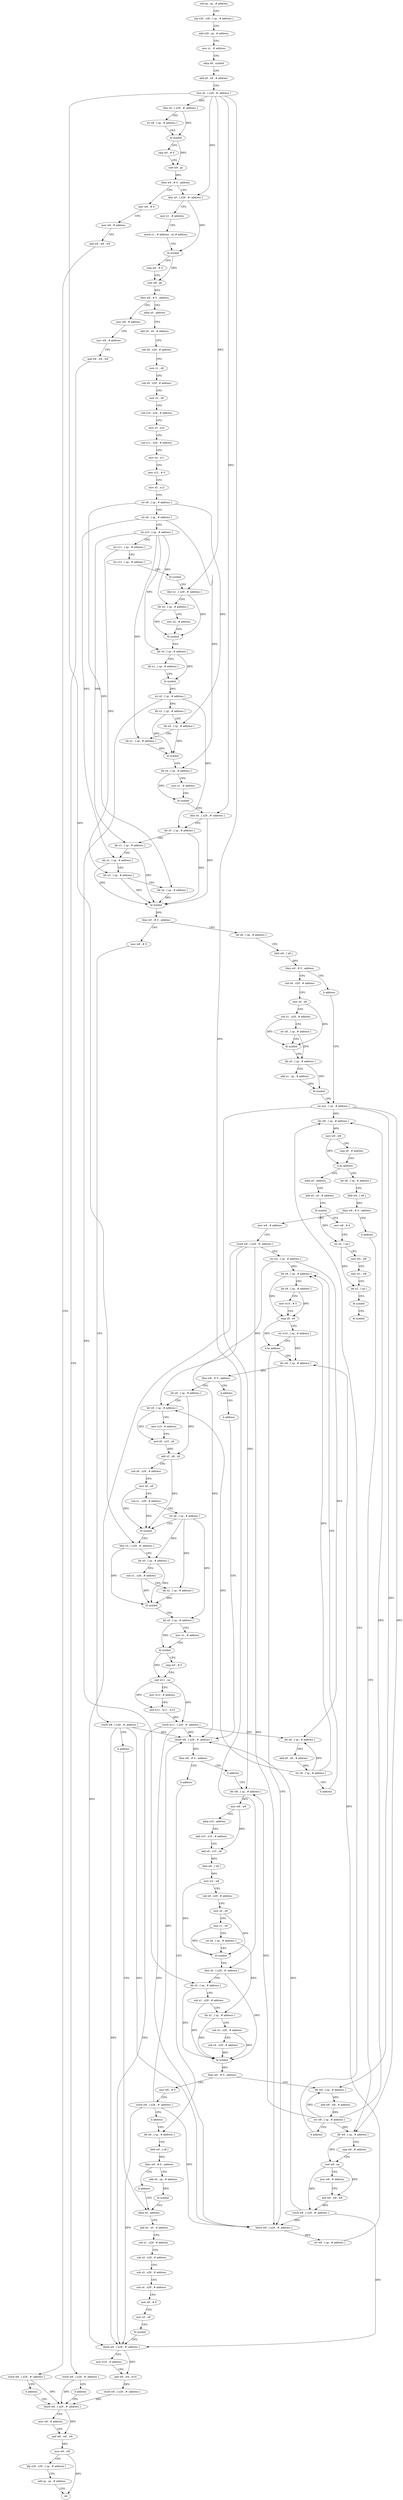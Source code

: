 digraph "func" {
"4223552" [label = "sub sp , sp , # address" ]
"4223556" [label = "stp x29 , x30 , [ sp , # address ]" ]
"4223560" [label = "add x29 , sp , # address" ]
"4223564" [label = "mov x1 , # address" ]
"4223568" [label = "adrp x8 , symbol" ]
"4223572" [label = "add x8 , x8 , # address" ]
"4223576" [label = "stur x0 , [ x29 , #- address ]" ]
"4223580" [label = "ldur x0 , [ x29 , #- address ]" ]
"4223584" [label = "str x8 , [ sp , # address ]" ]
"4223588" [label = "bl symbol" ]
"4223592" [label = "cmp w0 , # 0" ]
"4223596" [label = "cset w9 , gt" ]
"4223600" [label = "tbnz w9 , # 0 , address" ]
"4223624" [label = "ldur x0 , [ x29 , #- address ]" ]
"4223604" [label = "mov w8 , # 0" ]
"4223628" [label = "mov x1 , # address" ]
"4223632" [label = "movk x1 , # address , lsl # address" ]
"4223636" [label = "bl symbol" ]
"4223640" [label = "cmp w0 , # 0" ]
"4223644" [label = "cset w8 , ge" ]
"4223648" [label = "tbnz w8 , # 0 , address" ]
"4223672" [label = "adrp x0 , address" ]
"4223652" [label = "mov w8 , # address" ]
"4223608" [label = "mov w9 , # address" ]
"4223612" [label = "and w8 , w8 , w9" ]
"4223616" [label = "sturb w8 , [ x29 , #- address ]" ]
"4223620" [label = "b address" ]
"4224364" [label = "ldurb w8 , [ x29 , #- address ]" ]
"4223676" [label = "add x0 , x0 , # address" ]
"4223680" [label = "sub x8 , x29 , # address" ]
"4223684" [label = "mov x1 , x8" ]
"4223688" [label = "sub x9 , x29 , # address" ]
"4223692" [label = "mov x2 , x9" ]
"4223696" [label = "sub x10 , x29 , # address" ]
"4223700" [label = "mov x3 , x10" ]
"4223704" [label = "sub x11 , x29 , # address" ]
"4223708" [label = "mov x4 , x11" ]
"4223712" [label = "mov x12 , # 0" ]
"4223716" [label = "mov x5 , x12" ]
"4223720" [label = "str x8 , [ sp , # address ]" ]
"4223724" [label = "str x9 , [ sp , # address ]" ]
"4223728" [label = "str x10 , [ sp , # address ]" ]
"4223732" [label = "str x11 , [ sp , # address ]" ]
"4223736" [label = "str x12 , [ sp , # address ]" ]
"4223740" [label = "bl symbol" ]
"4223744" [label = "ldur x1 , [ x29 , #- address ]" ]
"4223748" [label = "ldr x0 , [ sp , # address ]" ]
"4223752" [label = "mov x2 , # address" ]
"4223756" [label = "bl symbol" ]
"4223760" [label = "ldr x0 , [ sp , # address ]" ]
"4223764" [label = "ldr x1 , [ sp , # address ]" ]
"4223768" [label = "bl symbol" ]
"4223772" [label = "str x0 , [ sp , # address ]" ]
"4223776" [label = "ldr x2 , [ sp , # address ]" ]
"4223780" [label = "ldr x0 , [ sp , # address ]" ]
"4223784" [label = "ldr x1 , [ sp , # address ]" ]
"4223788" [label = "bl symbol" ]
"4223792" [label = "ldr x0 , [ sp , # address ]" ]
"4223796" [label = "mov x1 , # address" ]
"4223800" [label = "bl symbol" ]
"4223804" [label = "ldur x0 , [ x29 , #- address ]" ]
"4223808" [label = "ldr x5 , [ sp , # address ]" ]
"4223812" [label = "ldr x1 , [ sp , # address ]" ]
"4223816" [label = "ldr x2 , [ sp , # address ]" ]
"4223820" [label = "ldr x3 , [ sp , # address ]" ]
"4223824" [label = "ldr x4 , [ sp , # address ]" ]
"4223828" [label = "bl symbol" ]
"4223832" [label = "tbnz w0 , # 0 , address" ]
"4223848" [label = "ldr x8 , [ sp , # address ]" ]
"4223836" [label = "mov w8 , # 0" ]
"4223656" [label = "mov w9 , # address" ]
"4223660" [label = "and w8 , w8 , w9" ]
"4223664" [label = "sturb w8 , [ x29 , #- address ]" ]
"4223668" [label = "b address" ]
"4224368" [label = "mov w9 , # address" ]
"4224372" [label = "and w8 , w8 , w9" ]
"4224376" [label = "mov w0 , w8" ]
"4224380" [label = "ldp x29 , x30 , [ sp , # address ]" ]
"4224384" [label = "add sp , sp , # address" ]
"4224388" [label = "ret" ]
"4223852" [label = "ldrb w9 , [ x8 ]" ]
"4223856" [label = "tbnz w9 , # 0 , address" ]
"4223864" [label = "sub x8 , x29 , # address" ]
"4223860" [label = "b address" ]
"4223840" [label = "sturb w8 , [ x29 , #- address ]" ]
"4223844" [label = "b address" ]
"4224312" [label = "adrp x0 , address" ]
"4223868" [label = "mov x0 , x8" ]
"4223872" [label = "sub x1 , x29 , # address" ]
"4223876" [label = "str x8 , [ sp , # address ]" ]
"4223880" [label = "bl symbol" ]
"4223884" [label = "ldr x0 , [ sp , # address ]" ]
"4223888" [label = "add x1 , sp , # address" ]
"4223892" [label = "bl symbol" ]
"4223896" [label = "str wzr , [ sp , # address ]" ]
"4224316" [label = "add x0 , x0 , # address" ]
"4224320" [label = "sub x1 , x29 , # address" ]
"4224324" [label = "sub x2 , x29 , # address" ]
"4224328" [label = "sub x3 , x29 , # address" ]
"4224332" [label = "sub x4 , x29 , # address" ]
"4224336" [label = "mov x8 , # 0" ]
"4224340" [label = "mov x5 , x8" ]
"4224344" [label = "bl symbol" ]
"4224348" [label = "ldurb w9 , [ x29 , #- address ]" ]
"4224352" [label = "mov w10 , # address" ]
"4224356" [label = "and w9 , w9 , w10" ]
"4224360" [label = "sturb w9 , [ x29 , #- address ]" ]
"4224248" [label = "adrp x0 , address" ]
"4224252" [label = "add x0 , x0 , # address" ]
"4224256" [label = "bl symbol" ]
"4224260" [label = "mov w8 , # 0" ]
"4224264" [label = "str x0 , [ sp ]" ]
"4224268" [label = "mov w0 , w8" ]
"4224272" [label = "mov w1 , w8" ]
"4224276" [label = "ldr x2 , [ sp ]" ]
"4224280" [label = "bl symbol" ]
"4224284" [label = "bl symbol" ]
"4223916" [label = "ldr x8 , [ sp , # address ]" ]
"4223920" [label = "ldrb w9 , [ x8 ]" ]
"4223924" [label = "tbnz w9 , # 0 , address" ]
"4223932" [label = "mov w8 , # address" ]
"4223928" [label = "b address" ]
"4223900" [label = "ldr w8 , [ sp , # address ]" ]
"4223936" [label = "sturb w8 , [ x29 , #- address ]" ]
"4223940" [label = "str xzr , [ sp , # address ]" ]
"4223944" [label = "ldr x8 , [ sp , # address ]" ]
"4224100" [label = "ldr w8 , [ sp , # address ]" ]
"4223976" [label = "ldr w8 , [ sp , # address ]" ]
"4223980" [label = "tbnz w8 , # 0 , address" ]
"4223988" [label = "ldr x8 , [ sp , # address ]" ]
"4223984" [label = "b address" ]
"4223968" [label = "ldurb w8 , [ x29 , #- address ]" ]
"4223972" [label = "str w8 , [ sp , # address ]" ]
"4224104" [label = "cmp w8 , # address" ]
"4224108" [label = "cset w8 , eq" ]
"4224112" [label = "mov w9 , # address" ]
"4224116" [label = "and w8 , w8 , w9" ]
"4224120" [label = "sturb w8 , [ x29 , #- address ]" ]
"4224124" [label = "ldurb w8 , [ x29 , #- address ]" ]
"4223992" [label = "ldr x9 , [ sp , # address ]" ]
"4223996" [label = "mov x10 , # address" ]
"4224000" [label = "mul x9 , x10 , x9" ]
"4224004" [label = "add x2 , x8 , x9" ]
"4224008" [label = "sub x8 , x29 , # address" ]
"4224012" [label = "mov x0 , x8" ]
"4224016" [label = "sub x1 , x29 , # address" ]
"4224020" [label = "str x8 , [ sp , # address ]" ]
"4224024" [label = "bl symbol" ]
"4224028" [label = "ldur x3 , [ x29 , #- address ]" ]
"4224032" [label = "ldr x0 , [ sp , # address ]" ]
"4224036" [label = "sub x1 , x29 , # address" ]
"4224040" [label = "ldr x2 , [ sp , # address ]" ]
"4224044" [label = "bl symbol" ]
"4224048" [label = "ldr x0 , [ sp , # address ]" ]
"4224052" [label = "mov x1 , # address" ]
"4224056" [label = "bl symbol" ]
"4224060" [label = "cmp w0 , # 0" ]
"4224064" [label = "cset w11 , ne" ]
"4224068" [label = "mov w12 , # address" ]
"4224072" [label = "and w11 , w11 , w12" ]
"4224076" [label = "sturb w11 , [ x29 , #- address ]" ]
"4224080" [label = "ldr x8 , [ sp , # address ]" ]
"4224084" [label = "add x8 , x8 , # address" ]
"4224088" [label = "str x8 , [ sp , # address ]" ]
"4224092" [label = "b address" ]
"4224096" [label = "b address" ]
"4224136" [label = "b address" ]
"4224288" [label = "ldr x8 , [ sp , # address ]" ]
"4224132" [label = "b address" ]
"4224140" [label = "ldr w8 , [ sp , # address ]" ]
"4223948" [label = "ldr x9 , [ sp , # address ]" ]
"4223952" [label = "mov w10 , # 0" ]
"4223956" [label = "cmp x8 , x9" ]
"4223960" [label = "str w10 , [ sp , # address ]" ]
"4223964" [label = "b.hs address" ]
"4224292" [label = "ldrb w9 , [ x8 ]" ]
"4224296" [label = "tbnz w9 , # 0 , address" ]
"4224304" [label = "add x0 , sp , # address" ]
"4224300" [label = "b address" ]
"4224144" [label = "mov w9 , w8" ]
"4224148" [label = "adrp x10 , address" ]
"4224152" [label = "add x10 , x10 , # address" ]
"4224156" [label = "add x9 , x10 , x9" ]
"4224160" [label = "ldrb w8 , [ x9 ]" ]
"4224164" [label = "mov w2 , w8" ]
"4224168" [label = "sub x9 , x29 , # address" ]
"4224172" [label = "mov x0 , x9" ]
"4224176" [label = "mov x1 , x9" ]
"4224180" [label = "str x9 , [ sp , # address ]" ]
"4224184" [label = "bl symbol" ]
"4224188" [label = "ldur x0 , [ x29 , #- address ]" ]
"4224192" [label = "ldr x5 , [ sp , # address ]" ]
"4224196" [label = "sub x1 , x29 , # address" ]
"4224200" [label = "ldr x2 , [ sp , # address ]" ]
"4224204" [label = "sub x3 , x29 , # address" ]
"4224208" [label = "sub x4 , x29 , # address" ]
"4224212" [label = "bl symbol" ]
"4224216" [label = "tbnz w0 , # 0 , address" ]
"4224232" [label = "ldr w8 , [ sp , # address ]" ]
"4224220" [label = "mov w8 , # 0" ]
"4224128" [label = "tbnz w8 , # 0 , address" ]
"4224308" [label = "bl symbol" ]
"4224236" [label = "add w8 , w8 , # address" ]
"4224240" [label = "str w8 , [ sp , # address ]" ]
"4224244" [label = "b address" ]
"4224224" [label = "sturb w8 , [ x29 , #- address ]" ]
"4224228" [label = "b address" ]
"4223904" [label = "mov w9 , w8" ]
"4223908" [label = "cmp x9 , # address" ]
"4223912" [label = "b.hs address" ]
"4223552" -> "4223556" [ label = "CFG" ]
"4223556" -> "4223560" [ label = "CFG" ]
"4223560" -> "4223564" [ label = "CFG" ]
"4223564" -> "4223568" [ label = "CFG" ]
"4223568" -> "4223572" [ label = "CFG" ]
"4223572" -> "4223576" [ label = "CFG" ]
"4223576" -> "4223580" [ label = "DFG" ]
"4223576" -> "4223624" [ label = "DFG" ]
"4223576" -> "4223744" [ label = "DFG" ]
"4223576" -> "4223804" [ label = "DFG" ]
"4223576" -> "4224028" [ label = "DFG" ]
"4223576" -> "4224188" [ label = "DFG" ]
"4223580" -> "4223584" [ label = "CFG" ]
"4223580" -> "4223588" [ label = "DFG" ]
"4223584" -> "4223588" [ label = "CFG" ]
"4223588" -> "4223592" [ label = "CFG" ]
"4223588" -> "4223596" [ label = "DFG" ]
"4223592" -> "4223596" [ label = "CFG" ]
"4223596" -> "4223600" [ label = "DFG" ]
"4223600" -> "4223624" [ label = "CFG" ]
"4223600" -> "4223604" [ label = "CFG" ]
"4223624" -> "4223628" [ label = "CFG" ]
"4223624" -> "4223636" [ label = "DFG" ]
"4223604" -> "4223608" [ label = "CFG" ]
"4223628" -> "4223632" [ label = "CFG" ]
"4223632" -> "4223636" [ label = "CFG" ]
"4223636" -> "4223640" [ label = "CFG" ]
"4223636" -> "4223644" [ label = "DFG" ]
"4223640" -> "4223644" [ label = "CFG" ]
"4223644" -> "4223648" [ label = "DFG" ]
"4223648" -> "4223672" [ label = "CFG" ]
"4223648" -> "4223652" [ label = "CFG" ]
"4223672" -> "4223676" [ label = "CFG" ]
"4223652" -> "4223656" [ label = "CFG" ]
"4223608" -> "4223612" [ label = "CFG" ]
"4223612" -> "4223616" [ label = "CFG" ]
"4223616" -> "4223620" [ label = "CFG" ]
"4223616" -> "4224364" [ label = "DFG" ]
"4223620" -> "4224364" [ label = "CFG" ]
"4224364" -> "4224368" [ label = "CFG" ]
"4224364" -> "4224372" [ label = "DFG" ]
"4223676" -> "4223680" [ label = "CFG" ]
"4223680" -> "4223684" [ label = "CFG" ]
"4223684" -> "4223688" [ label = "CFG" ]
"4223688" -> "4223692" [ label = "CFG" ]
"4223692" -> "4223696" [ label = "CFG" ]
"4223696" -> "4223700" [ label = "CFG" ]
"4223700" -> "4223704" [ label = "CFG" ]
"4223704" -> "4223708" [ label = "CFG" ]
"4223708" -> "4223712" [ label = "CFG" ]
"4223712" -> "4223716" [ label = "CFG" ]
"4223716" -> "4223720" [ label = "CFG" ]
"4223720" -> "4223724" [ label = "CFG" ]
"4223720" -> "4223780" [ label = "DFG" ]
"4223720" -> "4223824" [ label = "DFG" ]
"4223724" -> "4223728" [ label = "CFG" ]
"4223724" -> "4223792" [ label = "DFG" ]
"4223724" -> "4223816" [ label = "DFG" ]
"4223728" -> "4223732" [ label = "CFG" ]
"4223728" -> "4223748" [ label = "DFG" ]
"4223728" -> "4223760" [ label = "DFG" ]
"4223728" -> "4223784" [ label = "DFG" ]
"4223728" -> "4223812" [ label = "DFG" ]
"4223732" -> "4223736" [ label = "CFG" ]
"4223732" -> "4223820" [ label = "DFG" ]
"4223736" -> "4223740" [ label = "CFG" ]
"4223740" -> "4223744" [ label = "CFG" ]
"4223744" -> "4223748" [ label = "CFG" ]
"4223744" -> "4223756" [ label = "DFG" ]
"4223748" -> "4223752" [ label = "CFG" ]
"4223748" -> "4223756" [ label = "DFG" ]
"4223752" -> "4223756" [ label = "CFG" ]
"4223756" -> "4223760" [ label = "CFG" ]
"4223760" -> "4223764" [ label = "CFG" ]
"4223760" -> "4223768" [ label = "DFG" ]
"4223764" -> "4223768" [ label = "CFG" ]
"4223768" -> "4223772" [ label = "DFG" ]
"4223772" -> "4223776" [ label = "DFG" ]
"4223772" -> "4223808" [ label = "DFG" ]
"4223772" -> "4224192" [ label = "DFG" ]
"4223776" -> "4223780" [ label = "CFG" ]
"4223776" -> "4223788" [ label = "DFG" ]
"4223780" -> "4223784" [ label = "CFG" ]
"4223780" -> "4223788" [ label = "DFG" ]
"4223784" -> "4223788" [ label = "DFG" ]
"4223788" -> "4223792" [ label = "CFG" ]
"4223792" -> "4223796" [ label = "CFG" ]
"4223792" -> "4223800" [ label = "DFG" ]
"4223796" -> "4223800" [ label = "CFG" ]
"4223800" -> "4223804" [ label = "CFG" ]
"4223804" -> "4223808" [ label = "CFG" ]
"4223804" -> "4223828" [ label = "DFG" ]
"4223808" -> "4223812" [ label = "CFG" ]
"4223808" -> "4223828" [ label = "DFG" ]
"4223812" -> "4223816" [ label = "CFG" ]
"4223812" -> "4223828" [ label = "DFG" ]
"4223816" -> "4223820" [ label = "CFG" ]
"4223816" -> "4223828" [ label = "DFG" ]
"4223820" -> "4223824" [ label = "CFG" ]
"4223820" -> "4223828" [ label = "DFG" ]
"4223824" -> "4223828" [ label = "DFG" ]
"4223828" -> "4223832" [ label = "DFG" ]
"4223832" -> "4223848" [ label = "CFG" ]
"4223832" -> "4223836" [ label = "CFG" ]
"4223848" -> "4223852" [ label = "CFG" ]
"4223836" -> "4223840" [ label = "CFG" ]
"4223656" -> "4223660" [ label = "CFG" ]
"4223660" -> "4223664" [ label = "CFG" ]
"4223664" -> "4223668" [ label = "CFG" ]
"4223664" -> "4224364" [ label = "DFG" ]
"4223668" -> "4224364" [ label = "CFG" ]
"4224368" -> "4224372" [ label = "CFG" ]
"4224372" -> "4224376" [ label = "DFG" ]
"4224376" -> "4224380" [ label = "CFG" ]
"4224376" -> "4224388" [ label = "DFG" ]
"4224380" -> "4224384" [ label = "CFG" ]
"4224384" -> "4224388" [ label = "CFG" ]
"4223852" -> "4223856" [ label = "DFG" ]
"4223856" -> "4223864" [ label = "CFG" ]
"4223856" -> "4223860" [ label = "CFG" ]
"4223864" -> "4223868" [ label = "CFG" ]
"4223860" -> "4223896" [ label = "CFG" ]
"4223840" -> "4223844" [ label = "CFG" ]
"4223840" -> "4224348" [ label = "DFG" ]
"4223840" -> "4223968" [ label = "DFG" ]
"4223840" -> "4224124" [ label = "DFG" ]
"4223844" -> "4224312" [ label = "CFG" ]
"4224312" -> "4224316" [ label = "CFG" ]
"4223868" -> "4223872" [ label = "CFG" ]
"4223868" -> "4223880" [ label = "DFG" ]
"4223872" -> "4223876" [ label = "CFG" ]
"4223872" -> "4223880" [ label = "DFG" ]
"4223876" -> "4223880" [ label = "CFG" ]
"4223876" -> "4223884" [ label = "DFG" ]
"4223880" -> "4223884" [ label = "CFG" ]
"4223884" -> "4223888" [ label = "CFG" ]
"4223884" -> "4223892" [ label = "DFG" ]
"4223888" -> "4223892" [ label = "DFG" ]
"4223892" -> "4223896" [ label = "CFG" ]
"4223896" -> "4223900" [ label = "DFG" ]
"4223896" -> "4224100" [ label = "DFG" ]
"4223896" -> "4224140" [ label = "DFG" ]
"4223896" -> "4224232" [ label = "DFG" ]
"4224316" -> "4224320" [ label = "CFG" ]
"4224320" -> "4224324" [ label = "CFG" ]
"4224324" -> "4224328" [ label = "CFG" ]
"4224328" -> "4224332" [ label = "CFG" ]
"4224332" -> "4224336" [ label = "CFG" ]
"4224336" -> "4224340" [ label = "CFG" ]
"4224340" -> "4224344" [ label = "CFG" ]
"4224344" -> "4224348" [ label = "CFG" ]
"4224348" -> "4224352" [ label = "CFG" ]
"4224348" -> "4224356" [ label = "DFG" ]
"4224352" -> "4224356" [ label = "CFG" ]
"4224356" -> "4224360" [ label = "DFG" ]
"4224360" -> "4224364" [ label = "DFG" ]
"4224248" -> "4224252" [ label = "CFG" ]
"4224252" -> "4224256" [ label = "CFG" ]
"4224256" -> "4224260" [ label = "CFG" ]
"4224256" -> "4224264" [ label = "DFG" ]
"4224260" -> "4224264" [ label = "CFG" ]
"4224264" -> "4224268" [ label = "CFG" ]
"4224264" -> "4224276" [ label = "DFG" ]
"4224268" -> "4224272" [ label = "CFG" ]
"4224272" -> "4224276" [ label = "CFG" ]
"4224276" -> "4224280" [ label = "CFG" ]
"4224280" -> "4224284" [ label = "CFG" ]
"4223916" -> "4223920" [ label = "CFG" ]
"4223920" -> "4223924" [ label = "DFG" ]
"4223924" -> "4223932" [ label = "CFG" ]
"4223924" -> "4223928" [ label = "CFG" ]
"4223932" -> "4223936" [ label = "CFG" ]
"4223928" -> "4224100" [ label = "CFG" ]
"4223900" -> "4223904" [ label = "DFG" ]
"4223936" -> "4223940" [ label = "CFG" ]
"4223936" -> "4224348" [ label = "DFG" ]
"4223936" -> "4223968" [ label = "DFG" ]
"4223936" -> "4224124" [ label = "DFG" ]
"4223940" -> "4223944" [ label = "DFG" ]
"4223940" -> "4223992" [ label = "DFG" ]
"4223940" -> "4224080" [ label = "DFG" ]
"4223944" -> "4223948" [ label = "CFG" ]
"4223944" -> "4223956" [ label = "DFG" ]
"4224100" -> "4224104" [ label = "CFG" ]
"4224100" -> "4224108" [ label = "DFG" ]
"4223976" -> "4223980" [ label = "DFG" ]
"4223980" -> "4223988" [ label = "CFG" ]
"4223980" -> "4223984" [ label = "CFG" ]
"4223988" -> "4223992" [ label = "CFG" ]
"4223988" -> "4224004" [ label = "DFG" ]
"4223984" -> "4224096" [ label = "CFG" ]
"4223968" -> "4223972" [ label = "DFG" ]
"4223972" -> "4223976" [ label = "DFG" ]
"4224104" -> "4224108" [ label = "CFG" ]
"4224108" -> "4224112" [ label = "CFG" ]
"4224108" -> "4224116" [ label = "DFG" ]
"4224108" -> "4224120" [ label = "DFG" ]
"4224112" -> "4224116" [ label = "CFG" ]
"4224116" -> "4224120" [ label = "DFG" ]
"4224120" -> "4224124" [ label = "DFG" ]
"4224120" -> "4224348" [ label = "DFG" ]
"4224120" -> "4223968" [ label = "DFG" ]
"4224124" -> "4224128" [ label = "DFG" ]
"4223992" -> "4223996" [ label = "CFG" ]
"4223992" -> "4224000" [ label = "DFG" ]
"4223996" -> "4224000" [ label = "CFG" ]
"4224000" -> "4224004" [ label = "DFG" ]
"4224004" -> "4224008" [ label = "CFG" ]
"4224004" -> "4224024" [ label = "DFG" ]
"4224008" -> "4224012" [ label = "CFG" ]
"4224012" -> "4224016" [ label = "CFG" ]
"4224012" -> "4224024" [ label = "DFG" ]
"4224016" -> "4224020" [ label = "CFG" ]
"4224016" -> "4224024" [ label = "DFG" ]
"4224020" -> "4224024" [ label = "CFG" ]
"4224020" -> "4224032" [ label = "DFG" ]
"4224020" -> "4224040" [ label = "DFG" ]
"4224020" -> "4224048" [ label = "DFG" ]
"4224024" -> "4224028" [ label = "CFG" ]
"4224028" -> "4224032" [ label = "CFG" ]
"4224028" -> "4224044" [ label = "DFG" ]
"4224032" -> "4224036" [ label = "CFG" ]
"4224032" -> "4224044" [ label = "DFG" ]
"4224036" -> "4224040" [ label = "CFG" ]
"4224036" -> "4224044" [ label = "DFG" ]
"4224040" -> "4224044" [ label = "DFG" ]
"4224044" -> "4224048" [ label = "CFG" ]
"4224048" -> "4224052" [ label = "CFG" ]
"4224048" -> "4224056" [ label = "DFG" ]
"4224052" -> "4224056" [ label = "CFG" ]
"4224056" -> "4224060" [ label = "CFG" ]
"4224056" -> "4224064" [ label = "DFG" ]
"4224060" -> "4224064" [ label = "CFG" ]
"4224064" -> "4224068" [ label = "CFG" ]
"4224064" -> "4224072" [ label = "DFG" ]
"4224064" -> "4224076" [ label = "DFG" ]
"4224068" -> "4224072" [ label = "CFG" ]
"4224072" -> "4224076" [ label = "DFG" ]
"4224076" -> "4224080" [ label = "CFG" ]
"4224076" -> "4224348" [ label = "DFG" ]
"4224076" -> "4223968" [ label = "DFG" ]
"4224076" -> "4224124" [ label = "DFG" ]
"4224080" -> "4224084" [ label = "DFG" ]
"4224084" -> "4224088" [ label = "DFG" ]
"4224088" -> "4224092" [ label = "CFG" ]
"4224088" -> "4223944" [ label = "DFG" ]
"4224088" -> "4223992" [ label = "DFG" ]
"4224088" -> "4224080" [ label = "DFG" ]
"4224092" -> "4223944" [ label = "CFG" ]
"4224096" -> "4224124" [ label = "CFG" ]
"4224136" -> "4224288" [ label = "CFG" ]
"4224288" -> "4224292" [ label = "CFG" ]
"4224132" -> "4224140" [ label = "CFG" ]
"4224140" -> "4224144" [ label = "DFG" ]
"4223948" -> "4223952" [ label = "CFG" ]
"4223948" -> "4223956" [ label = "DFG" ]
"4223952" -> "4223956" [ label = "CFG" ]
"4223956" -> "4223960" [ label = "CFG" ]
"4223956" -> "4223964" [ label = "DFG" ]
"4223960" -> "4223964" [ label = "CFG" ]
"4223960" -> "4223976" [ label = "DFG" ]
"4223964" -> "4223976" [ label = "CFG" ]
"4223964" -> "4223968" [ label = "CFG" ]
"4224292" -> "4224296" [ label = "DFG" ]
"4224296" -> "4224304" [ label = "CFG" ]
"4224296" -> "4224300" [ label = "CFG" ]
"4224304" -> "4224308" [ label = "DFG" ]
"4224300" -> "4224312" [ label = "CFG" ]
"4224144" -> "4224148" [ label = "CFG" ]
"4224144" -> "4224156" [ label = "DFG" ]
"4224148" -> "4224152" [ label = "CFG" ]
"4224152" -> "4224156" [ label = "CFG" ]
"4224156" -> "4224160" [ label = "DFG" ]
"4224160" -> "4224164" [ label = "DFG" ]
"4224164" -> "4224168" [ label = "CFG" ]
"4224164" -> "4224184" [ label = "DFG" ]
"4224168" -> "4224172" [ label = "CFG" ]
"4224172" -> "4224176" [ label = "CFG" ]
"4224172" -> "4224184" [ label = "DFG" ]
"4224176" -> "4224180" [ label = "CFG" ]
"4224176" -> "4224184" [ label = "DFG" ]
"4224180" -> "4224184" [ label = "CFG" ]
"4224180" -> "4224200" [ label = "DFG" ]
"4224184" -> "4224188" [ label = "CFG" ]
"4224188" -> "4224192" [ label = "CFG" ]
"4224188" -> "4224212" [ label = "DFG" ]
"4224192" -> "4224196" [ label = "CFG" ]
"4224192" -> "4224212" [ label = "DFG" ]
"4224196" -> "4224200" [ label = "CFG" ]
"4224196" -> "4224212" [ label = "DFG" ]
"4224200" -> "4224204" [ label = "CFG" ]
"4224200" -> "4224212" [ label = "DFG" ]
"4224204" -> "4224208" [ label = "CFG" ]
"4224204" -> "4224212" [ label = "DFG" ]
"4224208" -> "4224212" [ label = "DFG" ]
"4224212" -> "4224216" [ label = "DFG" ]
"4224216" -> "4224232" [ label = "CFG" ]
"4224216" -> "4224220" [ label = "CFG" ]
"4224232" -> "4224236" [ label = "DFG" ]
"4224220" -> "4224224" [ label = "CFG" ]
"4224128" -> "4224136" [ label = "CFG" ]
"4224128" -> "4224132" [ label = "CFG" ]
"4224308" -> "4224312" [ label = "CFG" ]
"4224236" -> "4224240" [ label = "DFG" ]
"4224240" -> "4224244" [ label = "CFG" ]
"4224240" -> "4223900" [ label = "DFG" ]
"4224240" -> "4224100" [ label = "DFG" ]
"4224240" -> "4224140" [ label = "DFG" ]
"4224240" -> "4224232" [ label = "DFG" ]
"4224244" -> "4223900" [ label = "CFG" ]
"4224224" -> "4224228" [ label = "CFG" ]
"4224224" -> "4224348" [ label = "DFG" ]
"4224224" -> "4223968" [ label = "DFG" ]
"4224224" -> "4224124" [ label = "DFG" ]
"4224228" -> "4224288" [ label = "CFG" ]
"4223904" -> "4223908" [ label = "CFG" ]
"4223904" -> "4223912" [ label = "DFG" ]
"4223908" -> "4223912" [ label = "CFG" ]
"4223912" -> "4224248" [ label = "CFG" ]
"4223912" -> "4223916" [ label = "CFG" ]
}

